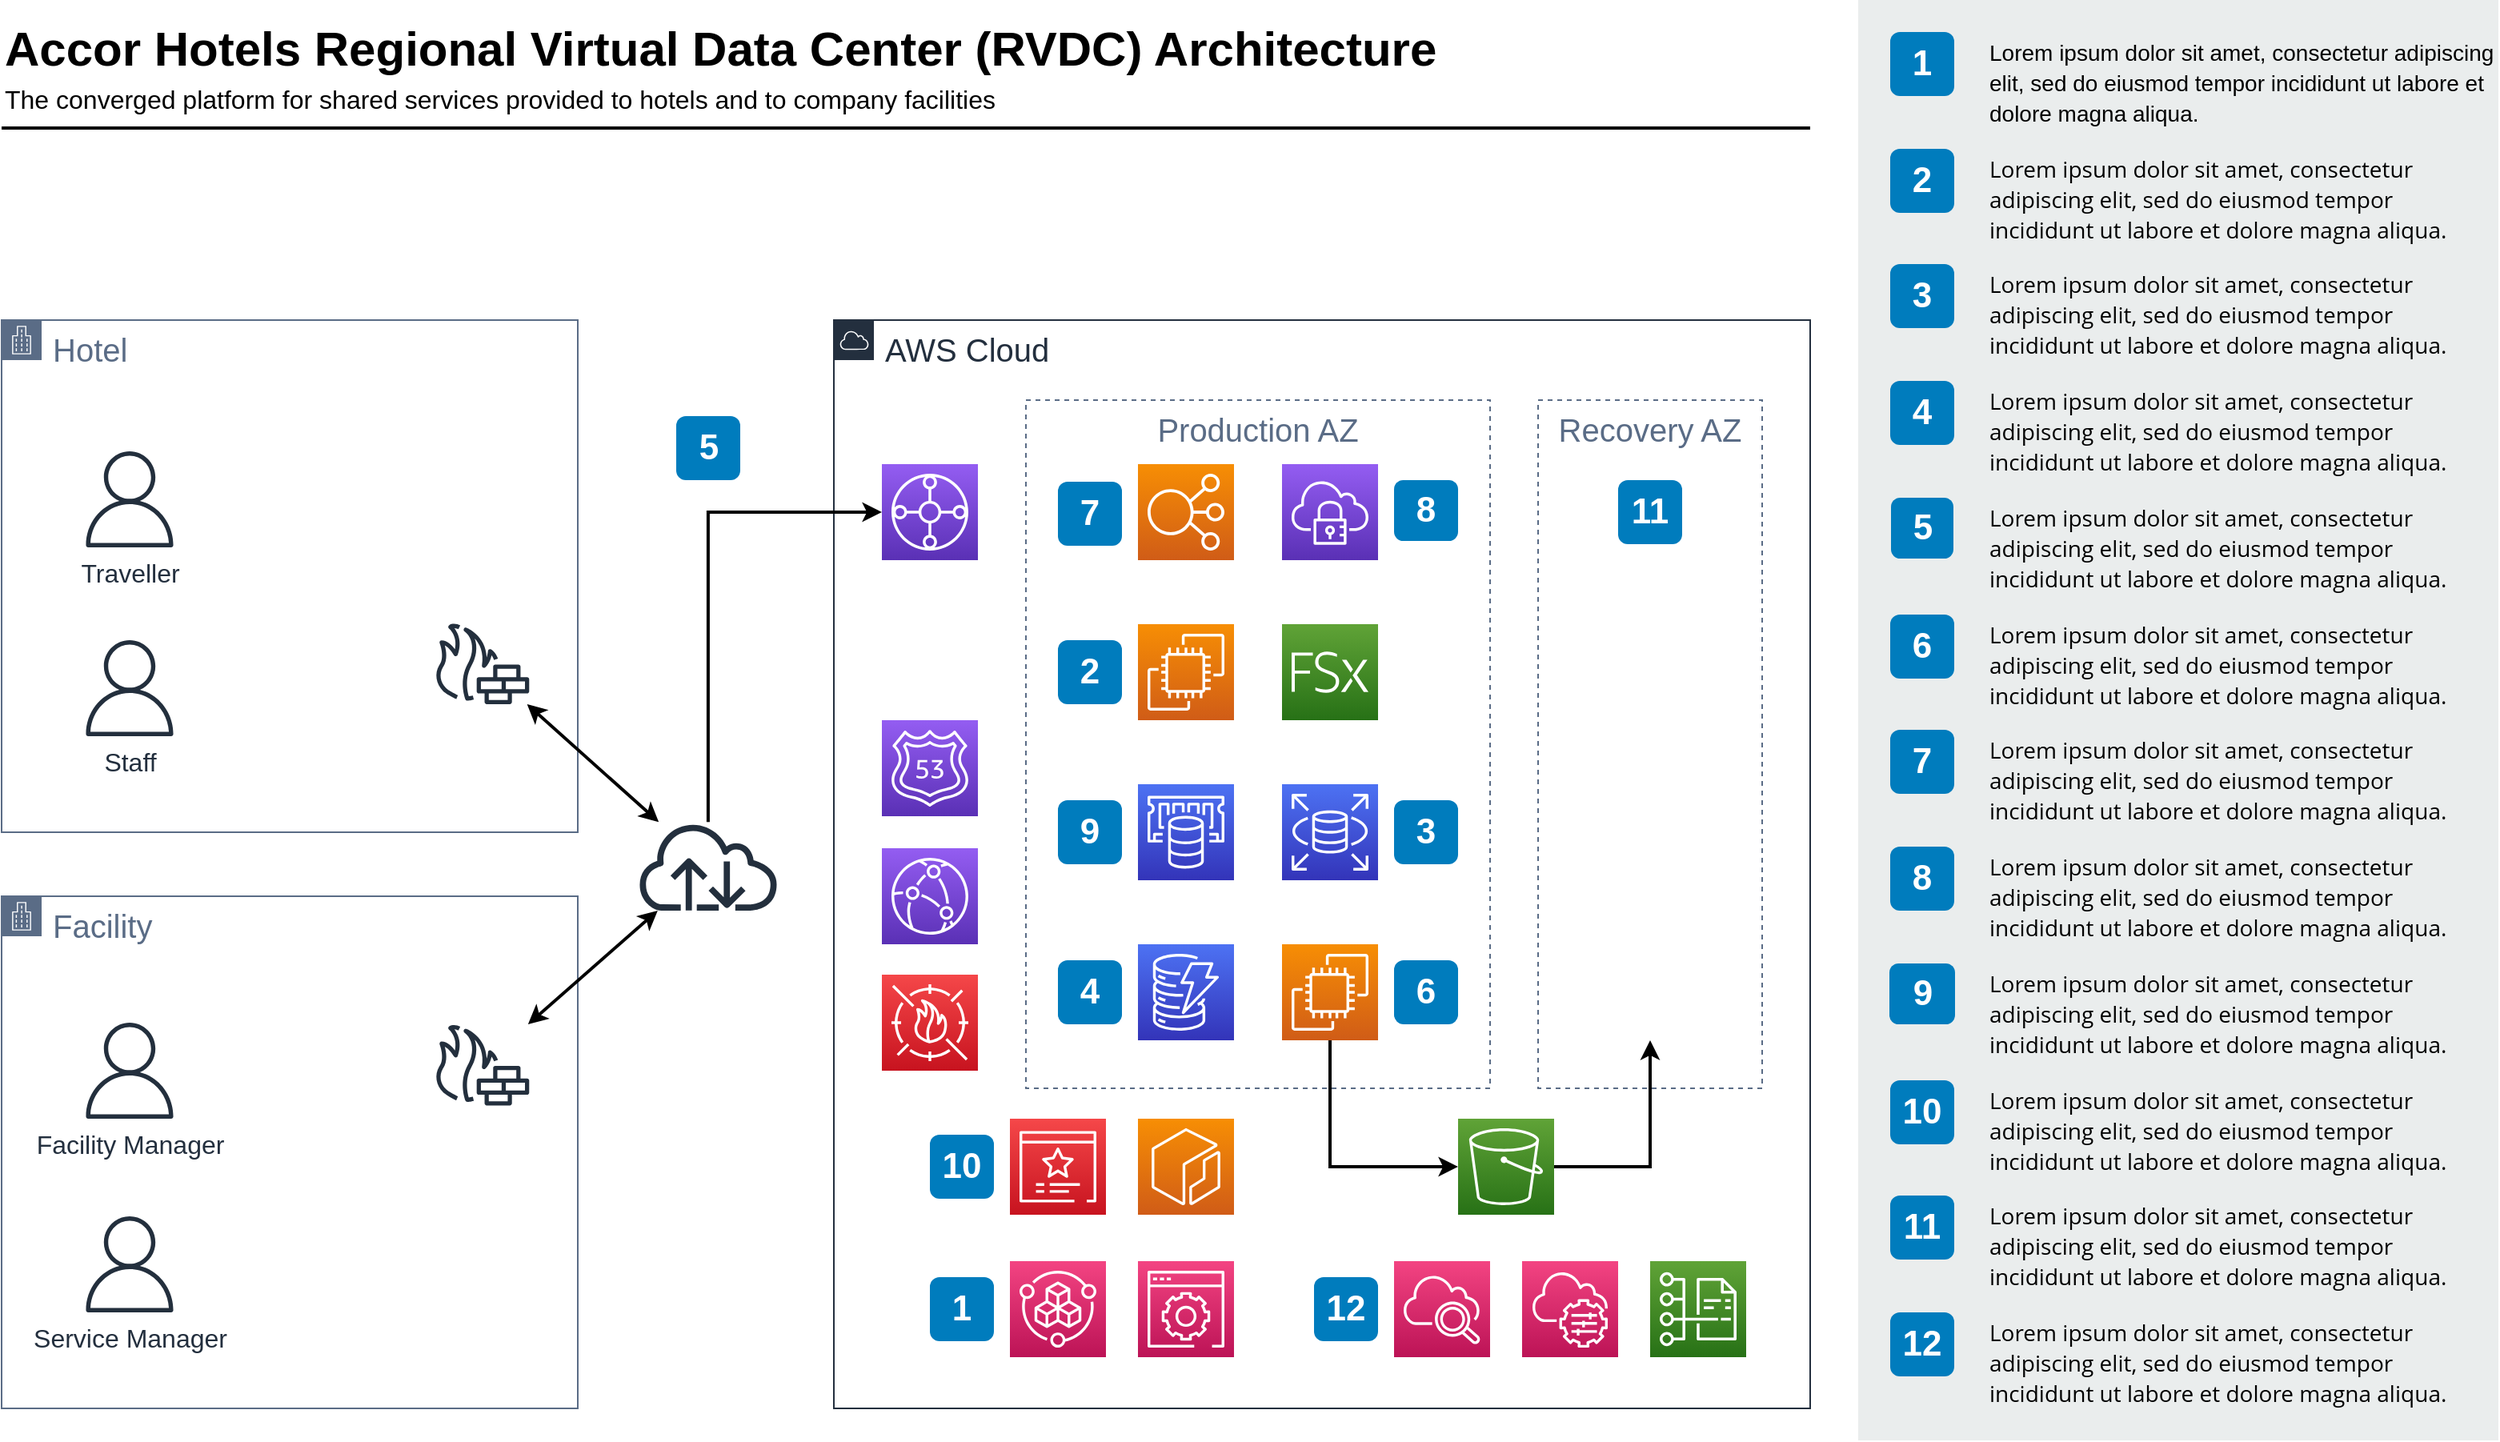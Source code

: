 <mxfile version="19.0.3" type="device"><diagram id="Ht1M8jgEwFfnCIfOTk4-" name="Page-1"><mxGraphModel dx="2861" dy="929" grid="1" gridSize="10" guides="1" tooltips="1" connect="1" arrows="1" fold="1" page="1" pageScale="1" pageWidth="1600" pageHeight="900" math="0" shadow="0"><root><mxCell id="0"/><mxCell id="1" parent="0"/><mxCell id="-QjtrjUzRDEMRZ5MF8oH-47" value="Accor Hotels Regional Virtual Data Center (RVDC) Architecture" style="text;html=1;resizable=0;points=[];autosize=1;align=left;verticalAlign=top;spacingTop=-4;fontSize=30;fontStyle=1" parent="1" vertex="1"><mxGeometry x="-1560" y="10" width="910" height="40" as="geometry"/></mxCell><mxCell id="-QjtrjUzRDEMRZ5MF8oH-48" value="The converged platform for shared services provided to hotels and to company facilities" style="text;html=1;resizable=0;points=[];autosize=1;align=left;verticalAlign=top;spacingTop=-4;fontSize=16;" parent="1" vertex="1"><mxGeometry x="-1560" y="50" width="630" height="20" as="geometry"/></mxCell><mxCell id="SCVMTBWpLvtzJIhz15lM-1" value="" style="line;strokeWidth=2;html=1;fontSize=14;" parent="1" vertex="1"><mxGeometry x="-1560" y="75" width="1130" height="10" as="geometry"/></mxCell><mxCell id="7OVz4w7n9kzEPWy-4BBC-3" value="" style="rounded=0;whiteSpace=wrap;html=1;fillColor=#EAEDED;fontSize=22;fontColor=#FFFFFF;strokeColor=none;labelBackgroundColor=none;" parent="1" vertex="1"><mxGeometry x="-400" width="400" height="900" as="geometry"/></mxCell><mxCell id="thy95dXIdltWPISiTkja-21" value="&lt;font style=&quot;font-size: 20px&quot;&gt;Hotel&lt;/font&gt;" style="points=[[0,0],[0.25,0],[0.5,0],[0.75,0],[1,0],[1,0.25],[1,0.5],[1,0.75],[1,1],[0.75,1],[0.5,1],[0.25,1],[0,1],[0,0.75],[0,0.5],[0,0.25]];outlineConnect=0;gradientColor=none;html=1;whiteSpace=wrap;fontSize=12;fontStyle=0;container=1;pointerEvents=0;collapsible=0;recursiveResize=0;shape=mxgraph.aws4.group;grIcon=mxgraph.aws4.group_corporate_data_center;strokeColor=#5A6C86;fillColor=none;verticalAlign=top;align=left;spacingLeft=30;fontColor=#5A6C86;dashed=0;" parent="1" vertex="1"><mxGeometry x="-1560" y="200" width="360" height="320" as="geometry"/></mxCell><mxCell id="thy95dXIdltWPISiTkja-30" value="" style="sketch=0;outlineConnect=0;fontColor=#232F3E;gradientColor=none;fillColor=#232F3D;strokeColor=none;dashed=0;verticalLabelPosition=bottom;verticalAlign=top;align=center;html=1;fontSize=12;fontStyle=0;aspect=fixed;pointerEvents=1;shape=mxgraph.aws4.generic_firewall;" parent="thy95dXIdltWPISiTkja-21" vertex="1"><mxGeometry x="270" y="189.3" width="60" height="50.7" as="geometry"/></mxCell><mxCell id="_SHVdlXb1RYFHj3dA5XB-9" value="&lt;font style=&quot;font-size: 16px;&quot;&gt;Traveller&lt;/font&gt;" style="sketch=0;outlineConnect=0;fontColor=#232F3E;gradientColor=none;fillColor=#232F3D;strokeColor=none;dashed=0;verticalLabelPosition=bottom;verticalAlign=top;align=center;html=1;fontSize=12;fontStyle=0;aspect=fixed;pointerEvents=1;shape=mxgraph.aws4.user;labelBackgroundColor=none;fontFamily=Helvetica;" vertex="1" parent="thy95dXIdltWPISiTkja-21"><mxGeometry x="50" y="82" width="60" height="60" as="geometry"/></mxCell><mxCell id="_SHVdlXb1RYFHj3dA5XB-10" value="&lt;font style=&quot;font-size: 16px;&quot;&gt;Staff&lt;/font&gt;" style="sketch=0;outlineConnect=0;fontColor=#232F3E;gradientColor=none;fillColor=#232F3D;strokeColor=none;dashed=0;verticalLabelPosition=bottom;verticalAlign=top;align=center;html=1;fontSize=12;fontStyle=0;aspect=fixed;pointerEvents=1;shape=mxgraph.aws4.user;labelBackgroundColor=none;fontFamily=Helvetica;" vertex="1" parent="thy95dXIdltWPISiTkja-21"><mxGeometry x="50" y="200" width="60" height="60" as="geometry"/></mxCell><mxCell id="thy95dXIdltWPISiTkja-22" value="&lt;font style=&quot;font-size: 20px&quot;&gt;AWS Cloud&lt;/font&gt;" style="points=[[0,0],[0.25,0],[0.5,0],[0.75,0],[1,0],[1,0.25],[1,0.5],[1,0.75],[1,1],[0.75,1],[0.5,1],[0.25,1],[0,1],[0,0.75],[0,0.5],[0,0.25]];outlineConnect=0;gradientColor=none;html=1;whiteSpace=wrap;fontSize=12;fontStyle=0;container=1;pointerEvents=0;collapsible=0;recursiveResize=0;shape=mxgraph.aws4.group;grIcon=mxgraph.aws4.group_aws_cloud;strokeColor=#232F3E;fillColor=none;verticalAlign=top;align=left;spacingLeft=30;fontColor=#232F3E;dashed=0;" parent="1" vertex="1"><mxGeometry x="-1040" y="200" width="610" height="680" as="geometry"/></mxCell><mxCell id="thy95dXIdltWPISiTkja-32" value="Production AZ" style="fillColor=none;strokeColor=#5A6C86;dashed=1;verticalAlign=top;fontStyle=0;fontColor=#5A6C86;fontSize=20;" parent="thy95dXIdltWPISiTkja-22" vertex="1"><mxGeometry x="120" y="50" width="290" height="430" as="geometry"/></mxCell><mxCell id="thy95dXIdltWPISiTkja-25" value="" style="sketch=0;points=[[0,0,0],[0.25,0,0],[0.5,0,0],[0.75,0,0],[1,0,0],[0,1,0],[0.25,1,0],[0.5,1,0],[0.75,1,0],[1,1,0],[0,0.25,0],[0,0.5,0],[0,0.75,0],[1,0.25,0],[1,0.5,0],[1,0.75,0]];outlineConnect=0;fontColor=#232F3E;gradientColor=#945DF2;gradientDirection=north;fillColor=#5A30B5;strokeColor=#ffffff;dashed=0;verticalLabelPosition=bottom;verticalAlign=top;align=center;html=1;fontSize=12;fontStyle=0;aspect=fixed;shape=mxgraph.aws4.resourceIcon;resIcon=mxgraph.aws4.client_vpn;" parent="thy95dXIdltWPISiTkja-22" vertex="1"><mxGeometry x="280" y="90" width="60" height="60" as="geometry"/></mxCell><mxCell id="thy95dXIdltWPISiTkja-33" value="Recovery AZ" style="fillColor=none;strokeColor=#5A6C86;dashed=1;verticalAlign=top;fontStyle=0;fontColor=#5A6C86;fontSize=20;" parent="thy95dXIdltWPISiTkja-22" vertex="1"><mxGeometry x="440" y="50" width="140" height="430" as="geometry"/></mxCell><mxCell id="thy95dXIdltWPISiTkja-26" value="" style="sketch=0;points=[[0,0,0],[0.25,0,0],[0.5,0,0],[0.75,0,0],[1,0,0],[0,1,0],[0.25,1,0],[0.5,1,0],[0.75,1,0],[1,1,0],[0,0.25,0],[0,0.5,0],[0,0.75,0],[1,0.25,0],[1,0.5,0],[1,0.75,0]];outlineConnect=0;fontColor=#232F3E;gradientColor=#F78E04;gradientDirection=north;fillColor=#D05C17;strokeColor=#ffffff;dashed=0;verticalLabelPosition=bottom;verticalAlign=top;align=center;html=1;fontSize=12;fontStyle=0;aspect=fixed;shape=mxgraph.aws4.resourceIcon;resIcon=mxgraph.aws4.elastic_load_balancing;" parent="thy95dXIdltWPISiTkja-22" vertex="1"><mxGeometry x="190" y="90" width="60" height="60" as="geometry"/></mxCell><mxCell id="thy95dXIdltWPISiTkja-34" value="" style="sketch=0;points=[[0,0,0],[0.25,0,0],[0.5,0,0],[0.75,0,0],[1,0,0],[0,1,0],[0.25,1,0],[0.5,1,0],[0.75,1,0],[1,1,0],[0,0.25,0],[0,0.5,0],[0,0.75,0],[1,0.25,0],[1,0.5,0],[1,0.75,0]];outlineConnect=0;fontColor=#232F3E;gradientColor=#60A337;gradientDirection=north;fillColor=#277116;strokeColor=#ffffff;dashed=0;verticalLabelPosition=bottom;verticalAlign=top;align=center;html=1;fontSize=12;fontStyle=0;aspect=fixed;shape=mxgraph.aws4.resourceIcon;resIcon=mxgraph.aws4.cost_and_usage_report;" parent="thy95dXIdltWPISiTkja-22" vertex="1"><mxGeometry x="510" y="588" width="60" height="60" as="geometry"/></mxCell><mxCell id="thy95dXIdltWPISiTkja-35" value="" style="sketch=0;points=[[0,0,0],[0.25,0,0],[0.5,0,0],[0.75,0,0],[1,0,0],[0,1,0],[0.25,1,0],[0.5,1,0],[0.75,1,0],[1,1,0],[0,0.25,0],[0,0.5,0],[0,0.75,0],[1,0.25,0],[1,0.5,0],[1,0.75,0]];outlineConnect=0;fontColor=#232F3E;gradientColor=#F78E04;gradientDirection=north;fillColor=#D05C17;strokeColor=#ffffff;dashed=0;verticalLabelPosition=bottom;verticalAlign=top;align=center;html=1;fontSize=12;fontStyle=0;aspect=fixed;shape=mxgraph.aws4.resourceIcon;resIcon=mxgraph.aws4.ec2;" parent="thy95dXIdltWPISiTkja-22" vertex="1"><mxGeometry x="190" y="190" width="60" height="60" as="geometry"/></mxCell><mxCell id="thy95dXIdltWPISiTkja-36" value="" style="sketch=0;points=[[0,0,0],[0.25,0,0],[0.5,0,0],[0.75,0,0],[1,0,0],[0,1,0],[0.25,1,0],[0.5,1,0],[0.75,1,0],[1,1,0],[0,0.25,0],[0,0.5,0],[0,0.75,0],[1,0.25,0],[1,0.5,0],[1,0.75,0]];outlineConnect=0;fontColor=#232F3E;gradientColor=#4D72F3;gradientDirection=north;fillColor=#3334B9;strokeColor=#ffffff;dashed=0;verticalLabelPosition=bottom;verticalAlign=top;align=center;html=1;fontSize=12;fontStyle=0;aspect=fixed;shape=mxgraph.aws4.resourceIcon;resIcon=mxgraph.aws4.rds;" parent="thy95dXIdltWPISiTkja-22" vertex="1"><mxGeometry x="280" y="290" width="60" height="60" as="geometry"/></mxCell><mxCell id="thy95dXIdltWPISiTkja-28" value="" style="sketch=0;points=[[0,0,0],[0.25,0,0],[0.5,0,0],[0.75,0,0],[1,0,0],[0,1,0],[0.25,1,0],[0.5,1,0],[0.75,1,0],[1,1,0],[0,0.25,0],[0,0.5,0],[0,0.75,0],[1,0.25,0],[1,0.5,0],[1,0.75,0]];outlineConnect=0;fontColor=#232F3E;gradientColor=#945DF2;gradientDirection=north;fillColor=#5A30B5;strokeColor=#ffffff;dashed=0;verticalLabelPosition=bottom;verticalAlign=top;align=center;html=1;fontSize=12;fontStyle=0;aspect=fixed;shape=mxgraph.aws4.resourceIcon;resIcon=mxgraph.aws4.cloudfront;" parent="thy95dXIdltWPISiTkja-22" vertex="1"><mxGeometry x="30" y="330" width="60" height="60" as="geometry"/></mxCell><mxCell id="thy95dXIdltWPISiTkja-47" value="" style="sketch=0;points=[[0,0,0],[0.25,0,0],[0.5,0,0],[0.75,0,0],[1,0,0],[0,1,0],[0.25,1,0],[0.5,1,0],[0.75,1,0],[1,1,0],[0,0.25,0],[0,0.5,0],[0,0.75,0],[1,0.25,0],[1,0.5,0],[1,0.75,0]];outlineConnect=0;fontColor=#232F3E;gradientColor=#4D72F3;gradientDirection=north;fillColor=#3334B9;strokeColor=#ffffff;dashed=0;verticalLabelPosition=bottom;verticalAlign=top;align=center;html=1;fontSize=12;fontStyle=0;aspect=fixed;shape=mxgraph.aws4.resourceIcon;resIcon=mxgraph.aws4.elasticache;" parent="thy95dXIdltWPISiTkja-22" vertex="1"><mxGeometry x="190" y="290" width="60" height="60" as="geometry"/></mxCell><mxCell id="thy95dXIdltWPISiTkja-48" value="" style="sketch=0;points=[[0,0,0],[0.25,0,0],[0.5,0,0],[0.75,0,0],[1,0,0],[0,1,0],[0.25,1,0],[0.5,1,0],[0.75,1,0],[1,1,0],[0,0.25,0],[0,0.5,0],[0,0.75,0],[1,0.25,0],[1,0.5,0],[1,0.75,0]];outlineConnect=0;fontColor=#232F3E;gradientColor=#4D72F3;gradientDirection=north;fillColor=#3334B9;strokeColor=#ffffff;dashed=0;verticalLabelPosition=bottom;verticalAlign=top;align=center;html=1;fontSize=12;fontStyle=0;aspect=fixed;shape=mxgraph.aws4.resourceIcon;resIcon=mxgraph.aws4.dynamodb;" parent="thy95dXIdltWPISiTkja-22" vertex="1"><mxGeometry x="190" y="390" width="60" height="60" as="geometry"/></mxCell><mxCell id="thy95dXIdltWPISiTkja-49" value="" style="sketch=0;points=[[0,0,0],[0.25,0,0],[0.5,0,0],[0.75,0,0],[1,0,0],[0,1,0],[0.25,1,0],[0.5,1,0],[0.75,1,0],[1,1,0],[0,0.25,0],[0,0.5,0],[0,0.75,0],[1,0.25,0],[1,0.5,0],[1,0.75,0]];outlineConnect=0;fontColor=#232F3E;gradientColor=#945DF2;gradientDirection=north;fillColor=#5A30B5;strokeColor=#ffffff;dashed=0;verticalLabelPosition=bottom;verticalAlign=top;align=center;html=1;fontSize=12;fontStyle=0;aspect=fixed;shape=mxgraph.aws4.resourceIcon;resIcon=mxgraph.aws4.route_53;" parent="thy95dXIdltWPISiTkja-22" vertex="1"><mxGeometry x="30" y="250" width="60" height="60" as="geometry"/></mxCell><mxCell id="thy95dXIdltWPISiTkja-50" value="" style="sketch=0;points=[[0,0,0],[0.25,0,0],[0.5,0,0],[0.75,0,0],[1,0,0],[0,1,0],[0.25,1,0],[0.5,1,0],[0.75,1,0],[1,1,0],[0,0.25,0],[0,0.5,0],[0,0.75,0],[1,0.25,0],[1,0.5,0],[1,0.75,0]];outlineConnect=0;fontColor=#232F3E;gradientColor=#60A337;gradientDirection=north;fillColor=#277116;strokeColor=#ffffff;dashed=0;verticalLabelPosition=bottom;verticalAlign=top;align=center;html=1;fontSize=12;fontStyle=0;aspect=fixed;shape=mxgraph.aws4.resourceIcon;resIcon=mxgraph.aws4.s3;" parent="thy95dXIdltWPISiTkja-22" vertex="1"><mxGeometry x="390" y="499" width="60" height="60" as="geometry"/></mxCell><mxCell id="thy95dXIdltWPISiTkja-51" value="" style="sketch=0;points=[[0,0,0],[0.25,0,0],[0.5,0,0],[0.75,0,0],[1,0,0],[0,1,0],[0.25,1,0],[0.5,1,0],[0.75,1,0],[1,1,0],[0,0.25,0],[0,0.5,0],[0,0.75,0],[1,0.25,0],[1,0.5,0],[1,0.75,0]];outlineConnect=0;fontColor=#232F3E;gradientColor=#F54749;gradientDirection=north;fillColor=#C7131F;strokeColor=#ffffff;dashed=0;verticalLabelPosition=bottom;verticalAlign=top;align=center;html=1;fontSize=12;fontStyle=0;aspect=fixed;shape=mxgraph.aws4.resourceIcon;resIcon=mxgraph.aws4.certificate_manager_3;" parent="thy95dXIdltWPISiTkja-22" vertex="1"><mxGeometry x="110" y="499" width="60" height="60" as="geometry"/></mxCell><mxCell id="Vth48TFMiV9mUQFnKKLV-35" value="" style="sketch=0;points=[[0,0,0],[0.25,0,0],[0.5,0,0],[0.75,0,0],[1,0,0],[0,1,0],[0.25,1,0],[0.5,1,0],[0.75,1,0],[1,1,0],[0,0.25,0],[0,0.5,0],[0,0.75,0],[1,0.25,0],[1,0.5,0],[1,0.75,0]];outlineConnect=0;fontColor=#232F3E;gradientColor=#F78E04;gradientDirection=north;fillColor=#D05C17;strokeColor=#ffffff;dashed=0;verticalLabelPosition=bottom;verticalAlign=top;align=center;html=1;fontSize=12;fontStyle=0;aspect=fixed;shape=mxgraph.aws4.resourceIcon;resIcon=mxgraph.aws4.ec2;" parent="thy95dXIdltWPISiTkja-22" vertex="1"><mxGeometry x="280" y="390" width="60" height="60" as="geometry"/></mxCell><mxCell id="Vth48TFMiV9mUQFnKKLV-37" style="edgeStyle=orthogonalEdgeStyle;rounded=0;orthogonalLoop=1;jettySize=auto;html=1;exitX=0.5;exitY=1;exitDx=0;exitDy=0;fontSize=16;strokeWidth=2;" parent="thy95dXIdltWPISiTkja-22" source="thy95dXIdltWPISiTkja-33" target="thy95dXIdltWPISiTkja-33" edge="1"><mxGeometry relative="1" as="geometry"/></mxCell><mxCell id="Vth48TFMiV9mUQFnKKLV-39" value="" style="sketch=0;points=[[0,0,0],[0.25,0,0],[0.5,0,0],[0.75,0,0],[1,0,0],[0,1,0],[0.25,1,0],[0.5,1,0],[0.75,1,0],[1,1,0],[0,0.25,0],[0,0.5,0],[0,0.75,0],[1,0.25,0],[1,0.5,0],[1,0.75,0]];points=[[0,0,0],[0.25,0,0],[0.5,0,0],[0.75,0,0],[1,0,0],[0,1,0],[0.25,1,0],[0.5,1,0],[0.75,1,0],[1,1,0],[0,0.25,0],[0,0.5,0],[0,0.75,0],[1,0.25,0],[1,0.5,0],[1,0.75,0]];outlineConnect=0;fontColor=#232F3E;gradientColor=#F34482;gradientDirection=north;fillColor=#BC1356;strokeColor=#ffffff;dashed=0;verticalLabelPosition=bottom;verticalAlign=top;align=center;html=1;fontSize=12;fontStyle=0;aspect=fixed;shape=mxgraph.aws4.resourceIcon;resIcon=mxgraph.aws4.management_console;" parent="thy95dXIdltWPISiTkja-22" vertex="1"><mxGeometry x="190" y="588" width="60" height="60" as="geometry"/></mxCell><mxCell id="-QjtrjUzRDEMRZ5MF8oH-9" value="1" style="rounded=1;whiteSpace=wrap;html=1;fillColor=#007CBD;strokeColor=none;fontColor=#FFFFFF;fontStyle=1;fontSize=22;" parent="thy95dXIdltWPISiTkja-22" vertex="1"><mxGeometry x="60" y="598" width="40" height="40" as="geometry"/></mxCell><mxCell id="Vth48TFMiV9mUQFnKKLV-40" value="" style="sketch=0;points=[[0,0,0],[0.25,0,0],[0.5,0,0],[0.75,0,0],[1,0,0],[0,1,0],[0.25,1,0],[0.5,1,0],[0.75,1,0],[1,1,0],[0,0.25,0],[0,0.5,0],[0,0.75,0],[1,0.25,0],[1,0.5,0],[1,0.75,0]];points=[[0,0,0],[0.25,0,0],[0.5,0,0],[0.75,0,0],[1,0,0],[0,1,0],[0.25,1,0],[0.5,1,0],[0.75,1,0],[1,1,0],[0,0.25,0],[0,0.5,0],[0,0.75,0],[1,0.25,0],[1,0.5,0],[1,0.75,0]];outlineConnect=0;fontColor=#232F3E;gradientColor=#F34482;gradientDirection=north;fillColor=#BC1356;strokeColor=#ffffff;dashed=0;verticalLabelPosition=bottom;verticalAlign=top;align=center;html=1;fontSize=12;fontStyle=0;aspect=fixed;shape=mxgraph.aws4.resourceIcon;resIcon=mxgraph.aws4.service_catalog;" parent="thy95dXIdltWPISiTkja-22" vertex="1"><mxGeometry x="110" y="588" width="60" height="60" as="geometry"/></mxCell><mxCell id="-QjtrjUzRDEMRZ5MF8oH-27" value="2" style="rounded=1;whiteSpace=wrap;html=1;fillColor=#007CBD;strokeColor=none;fontColor=#FFFFFF;fontStyle=1;fontSize=22;" parent="thy95dXIdltWPISiTkja-22" vertex="1"><mxGeometry x="140" y="200" width="40" height="40" as="geometry"/></mxCell><mxCell id="-QjtrjUzRDEMRZ5MF8oH-28" value="3" style="rounded=1;whiteSpace=wrap;html=1;fillColor=#007CBD;strokeColor=none;fontColor=#FFFFFF;fontStyle=1;fontSize=22;" parent="thy95dXIdltWPISiTkja-22" vertex="1"><mxGeometry x="350" y="300" width="40" height="40" as="geometry"/></mxCell><mxCell id="-QjtrjUzRDEMRZ5MF8oH-29" value="4" style="rounded=1;whiteSpace=wrap;html=1;fillColor=#007CBD;strokeColor=none;fontColor=#FFFFFF;fontStyle=1;fontSize=22;" parent="thy95dXIdltWPISiTkja-22" vertex="1"><mxGeometry x="140" y="400" width="40" height="40" as="geometry"/></mxCell><mxCell id="-QjtrjUzRDEMRZ5MF8oH-31" value="6" style="rounded=1;whiteSpace=wrap;html=1;fillColor=#007CBD;strokeColor=none;fontColor=#FFFFFF;fontStyle=1;fontSize=22;" parent="thy95dXIdltWPISiTkja-22" vertex="1"><mxGeometry x="350" y="400" width="40" height="40" as="geometry"/></mxCell><mxCell id="-QjtrjUzRDEMRZ5MF8oH-33" value="8" style="rounded=1;whiteSpace=wrap;html=1;fillColor=#007CBD;strokeColor=none;fontColor=#FFFFFF;fontStyle=1;fontSize=22;" parent="thy95dXIdltWPISiTkja-22" vertex="1"><mxGeometry x="350" y="100" width="40" height="38" as="geometry"/></mxCell><mxCell id="-QjtrjUzRDEMRZ5MF8oH-34" value="9" style="rounded=1;whiteSpace=wrap;html=1;fillColor=#007CBD;strokeColor=none;fontColor=#FFFFFF;fontStyle=1;fontSize=22;" parent="thy95dXIdltWPISiTkja-22" vertex="1"><mxGeometry x="140" y="300" width="40" height="40" as="geometry"/></mxCell><mxCell id="-QjtrjUzRDEMRZ5MF8oH-35" value="10" style="rounded=1;whiteSpace=wrap;html=1;fillColor=#007CBD;strokeColor=none;fontColor=#FFFFFF;fontStyle=1;fontSize=22;" parent="thy95dXIdltWPISiTkja-22" vertex="1"><mxGeometry x="60" y="509" width="40" height="40" as="geometry"/></mxCell><mxCell id="Vth48TFMiV9mUQFnKKLV-8" value="11" style="rounded=1;whiteSpace=wrap;html=1;fillColor=#007CBD;strokeColor=none;fontColor=#FFFFFF;fontStyle=1;fontSize=22;" parent="thy95dXIdltWPISiTkja-22" vertex="1"><mxGeometry x="490" y="100" width="40" height="40" as="geometry"/></mxCell><mxCell id="Vth48TFMiV9mUQFnKKLV-9" value="12" style="rounded=1;whiteSpace=wrap;html=1;fillColor=#007CBD;strokeColor=none;fontColor=#FFFFFF;fontStyle=1;fontSize=22;" parent="thy95dXIdltWPISiTkja-22" vertex="1"><mxGeometry x="300" y="598" width="40" height="40" as="geometry"/></mxCell><mxCell id="thy95dXIdltWPISiTkja-39" value="" style="sketch=0;points=[[0,0,0],[0.25,0,0],[0.5,0,0],[0.75,0,0],[1,0,0],[0,1,0],[0.25,1,0],[0.5,1,0],[0.75,1,0],[1,1,0],[0,0.25,0],[0,0.5,0],[0,0.75,0],[1,0.25,0],[1,0.5,0],[1,0.75,0]];points=[[0,0,0],[0.25,0,0],[0.5,0,0],[0.75,0,0],[1,0,0],[0,1,0],[0.25,1,0],[0.5,1,0],[0.75,1,0],[1,1,0],[0,0.25,0],[0,0.5,0],[0,0.75,0],[1,0.25,0],[1,0.5,0],[1,0.75,0]];outlineConnect=0;fontColor=#232F3E;gradientColor=#F34482;gradientDirection=north;fillColor=#BC1356;strokeColor=#ffffff;dashed=0;verticalLabelPosition=bottom;verticalAlign=top;align=center;html=1;fontSize=12;fontStyle=0;aspect=fixed;shape=mxgraph.aws4.resourceIcon;resIcon=mxgraph.aws4.systems_manager;" parent="thy95dXIdltWPISiTkja-22" vertex="1"><mxGeometry x="430" y="588" width="60" height="60" as="geometry"/></mxCell><mxCell id="thy95dXIdltWPISiTkja-23" value="" style="sketch=0;points=[[0,0,0],[0.25,0,0],[0.5,0,0],[0.75,0,0],[1,0,0],[0,1,0],[0.25,1,0],[0.5,1,0],[0.75,1,0],[1,1,0],[0,0.25,0],[0,0.5,0],[0,0.75,0],[1,0.25,0],[1,0.5,0],[1,0.75,0]];outlineConnect=0;fontColor=#232F3E;gradientColor=#945DF2;gradientDirection=north;fillColor=#5A30B5;strokeColor=#ffffff;dashed=0;verticalLabelPosition=bottom;verticalAlign=top;align=center;html=1;fontSize=12;fontStyle=0;aspect=fixed;shape=mxgraph.aws4.resourceIcon;resIcon=mxgraph.aws4.transit_gateway;" parent="thy95dXIdltWPISiTkja-22" vertex="1"><mxGeometry x="30" y="90" width="60" height="60" as="geometry"/></mxCell><mxCell id="Vth48TFMiV9mUQFnKKLV-46" value="7" style="rounded=1;whiteSpace=wrap;html=1;fillColor=#007CBD;strokeColor=none;fontColor=#FFFFFF;fontStyle=1;fontSize=22;" parent="thy95dXIdltWPISiTkja-22" vertex="1"><mxGeometry x="140" y="101" width="40" height="40" as="geometry"/></mxCell><mxCell id="thy95dXIdltWPISiTkja-37" value="" style="sketch=0;points=[[0,0,0],[0.25,0,0],[0.5,0,0],[0.75,0,0],[1,0,0],[0,1,0],[0.25,1,0],[0.5,1,0],[0.75,1,0],[1,1,0],[0,0.25,0],[0,0.5,0],[0,0.75,0],[1,0.25,0],[1,0.5,0],[1,0.75,0]];points=[[0,0,0],[0.25,0,0],[0.5,0,0],[0.75,0,0],[1,0,0],[0,1,0],[0.25,1,0],[0.5,1,0],[0.75,1,0],[1,1,0],[0,0.25,0],[0,0.5,0],[0,0.75,0],[1,0.25,0],[1,0.5,0],[1,0.75,0]];outlineConnect=0;fontColor=#232F3E;gradientColor=#F34482;gradientDirection=north;fillColor=#BC1356;strokeColor=#ffffff;dashed=0;verticalLabelPosition=bottom;verticalAlign=top;align=center;html=1;fontSize=12;fontStyle=0;aspect=fixed;shape=mxgraph.aws4.resourceIcon;resIcon=mxgraph.aws4.cloudwatch_2;" parent="thy95dXIdltWPISiTkja-22" vertex="1"><mxGeometry x="350" y="588" width="60" height="60" as="geometry"/></mxCell><mxCell id="thy95dXIdltWPISiTkja-27" value="" style="sketch=0;points=[[0,0,0],[0.25,0,0],[0.5,0,0],[0.75,0,0],[1,0,0],[0,1,0],[0.25,1,0],[0.5,1,0],[0.75,1,0],[1,1,0],[0,0.25,0],[0,0.5,0],[0,0.75,0],[1,0.25,0],[1,0.5,0],[1,0.75,0]];outlineConnect=0;fontColor=#232F3E;gradientColor=#F54749;gradientDirection=north;fillColor=#C7131F;strokeColor=#ffffff;dashed=0;verticalLabelPosition=bottom;verticalAlign=top;align=center;html=1;fontSize=12;fontStyle=0;aspect=fixed;shape=mxgraph.aws4.resourceIcon;resIcon=mxgraph.aws4.waf;" parent="thy95dXIdltWPISiTkja-22" vertex="1"><mxGeometry x="30" y="409" width="60" height="60" as="geometry"/></mxCell><mxCell id="Vth48TFMiV9mUQFnKKLV-47" value="" style="edgeStyle=segmentEdgeStyle;endArrow=classic;html=1;rounded=0;strokeWidth=2;exitX=0.5;exitY=1;exitDx=0;exitDy=0;entryX=0;entryY=0.5;entryDx=0;entryDy=0;entryPerimeter=0;exitPerimeter=0;" parent="thy95dXIdltWPISiTkja-22" source="Vth48TFMiV9mUQFnKKLV-35" target="thy95dXIdltWPISiTkja-50" edge="1"><mxGeometry width="50" height="50" relative="1" as="geometry"><mxPoint x="-240" y="10" as="sourcePoint"/><mxPoint x="-107.802" y="-39.933" as="targetPoint"/><Array as="points"><mxPoint x="310" y="529"/></Array></mxGeometry></mxCell><mxCell id="Vth48TFMiV9mUQFnKKLV-48" value="" style="edgeStyle=segmentEdgeStyle;endArrow=classic;html=1;rounded=0;strokeWidth=2;entryX=0.5;entryY=1;entryDx=0;entryDy=0;entryPerimeter=0;exitX=1;exitY=0.5;exitDx=0;exitDy=0;exitPerimeter=0;" parent="thy95dXIdltWPISiTkja-22" source="thy95dXIdltWPISiTkja-50" edge="1"><mxGeometry width="50" height="50" relative="1" as="geometry"><mxPoint x="15.792" y="-39.933" as="sourcePoint"/><mxPoint x="510" y="450" as="targetPoint"/><Array as="points"><mxPoint x="510" y="529"/></Array></mxGeometry></mxCell><mxCell id="XL07_HWWp-30qPPAdq9H-1" value="" style="sketch=0;points=[[0,0,0],[0.25,0,0],[0.5,0,0],[0.75,0,0],[1,0,0],[0,1,0],[0.25,1,0],[0.5,1,0],[0.75,1,0],[1,1,0],[0,0.25,0],[0,0.5,0],[0,0.75,0],[1,0.25,0],[1,0.5,0],[1,0.75,0]];outlineConnect=0;fontColor=#232F3E;gradientColor=#F78E04;gradientDirection=north;fillColor=#D05C17;strokeColor=#ffffff;dashed=0;verticalLabelPosition=bottom;verticalAlign=top;align=center;html=1;fontSize=12;fontStyle=0;aspect=fixed;shape=mxgraph.aws4.resourceIcon;resIcon=mxgraph.aws4.ecr;" parent="thy95dXIdltWPISiTkja-22" vertex="1"><mxGeometry x="190" y="499" width="60" height="60" as="geometry"/></mxCell><mxCell id="XL07_HWWp-30qPPAdq9H-2" value="" style="sketch=0;points=[[0,0,0],[0.25,0,0],[0.5,0,0],[0.75,0,0],[1,0,0],[0,1,0],[0.25,1,0],[0.5,1,0],[0.75,1,0],[1,1,0],[0,0.25,0],[0,0.5,0],[0,0.75,0],[1,0.25,0],[1,0.5,0],[1,0.75,0]];outlineConnect=0;fontColor=#232F3E;gradientColor=#60A337;gradientDirection=north;fillColor=#277116;strokeColor=#ffffff;dashed=0;verticalLabelPosition=bottom;verticalAlign=top;align=center;html=1;fontSize=12;fontStyle=0;aspect=fixed;shape=mxgraph.aws4.resourceIcon;resIcon=mxgraph.aws4.fsx;" parent="thy95dXIdltWPISiTkja-22" vertex="1"><mxGeometry x="280" y="190" width="60" height="60" as="geometry"/></mxCell><mxCell id="thy95dXIdltWPISiTkja-29" value="" style="sketch=0;outlineConnect=0;fontColor=#232F3E;gradientColor=none;fillColor=#232F3D;strokeColor=none;dashed=0;verticalLabelPosition=bottom;verticalAlign=top;align=center;html=1;fontSize=12;fontStyle=0;aspect=fixed;pointerEvents=1;shape=mxgraph.aws4.internet;" parent="1" vertex="1"><mxGeometry x="-1163.5" y="513.64" width="90" height="55.36" as="geometry"/></mxCell><mxCell id="Vth48TFMiV9mUQFnKKLV-6" value="" style="edgeStyle=segmentEdgeStyle;endArrow=classic;html=1;rounded=0;strokeWidth=2;" parent="1" source="thy95dXIdltWPISiTkja-29" target="thy95dXIdltWPISiTkja-23" edge="1"><mxGeometry width="50" height="50" relative="1" as="geometry"><mxPoint x="-1280" y="210" as="sourcePoint"/><mxPoint x="-1147.802" y="160.067" as="targetPoint"/><Array as="points"><mxPoint x="-1119" y="320"/></Array></mxGeometry></mxCell><mxCell id="-QjtrjUzRDEMRZ5MF8oH-30" value="5" style="rounded=1;whiteSpace=wrap;html=1;fillColor=#007CBD;strokeColor=none;fontColor=#FFFFFF;fontStyle=1;fontSize=22;" parent="1" vertex="1"><mxGeometry x="-1138.5" y="260" width="40" height="40" as="geometry"/></mxCell><mxCell id="_SHVdlXb1RYFHj3dA5XB-1" value="&lt;font style=&quot;font-size: 20px&quot;&gt;Facility&lt;/font&gt;" style="points=[[0,0],[0.25,0],[0.5,0],[0.75,0],[1,0],[1,0.25],[1,0.5],[1,0.75],[1,1],[0.75,1],[0.5,1],[0.25,1],[0,1],[0,0.75],[0,0.5],[0,0.25]];outlineConnect=0;gradientColor=none;html=1;whiteSpace=wrap;fontSize=12;fontStyle=0;container=1;pointerEvents=0;collapsible=0;recursiveResize=0;shape=mxgraph.aws4.group;grIcon=mxgraph.aws4.group_corporate_data_center;strokeColor=#5A6C86;fillColor=none;verticalAlign=top;align=left;spacingLeft=30;fontColor=#5A6C86;dashed=0;" vertex="1" parent="1"><mxGeometry x="-1560" y="560" width="360" height="320" as="geometry"/></mxCell><mxCell id="_SHVdlXb1RYFHj3dA5XB-2" value="" style="sketch=0;outlineConnect=0;fontColor=#232F3E;gradientColor=none;fillColor=#232F3D;strokeColor=none;dashed=0;verticalLabelPosition=bottom;verticalAlign=top;align=center;html=1;fontSize=12;fontStyle=0;aspect=fixed;pointerEvents=1;shape=mxgraph.aws4.generic_firewall;" vertex="1" parent="_SHVdlXb1RYFHj3dA5XB-1"><mxGeometry x="270" y="80" width="60" height="50.7" as="geometry"/></mxCell><mxCell id="_SHVdlXb1RYFHj3dA5XB-11" value="&lt;font style=&quot;font-size: 16px;&quot;&gt;Facility Manager&lt;/font&gt;" style="sketch=0;outlineConnect=0;fontColor=#232F3E;gradientColor=none;fillColor=#232F3D;strokeColor=none;dashed=0;verticalLabelPosition=bottom;verticalAlign=top;align=center;html=1;fontSize=12;fontStyle=0;aspect=fixed;pointerEvents=1;shape=mxgraph.aws4.user;labelBackgroundColor=none;fontFamily=Helvetica;" vertex="1" parent="_SHVdlXb1RYFHj3dA5XB-1"><mxGeometry x="50" y="79" width="60" height="60" as="geometry"/></mxCell><mxCell id="_SHVdlXb1RYFHj3dA5XB-12" value="&lt;font style=&quot;font-size: 16px;&quot;&gt;Service Manager&lt;/font&gt;" style="sketch=0;outlineConnect=0;fontColor=#232F3E;gradientColor=none;fillColor=#232F3D;strokeColor=none;dashed=0;verticalLabelPosition=bottom;verticalAlign=top;align=center;html=1;fontSize=12;fontStyle=0;aspect=fixed;pointerEvents=1;shape=mxgraph.aws4.user;labelBackgroundColor=none;fontFamily=Helvetica;" vertex="1" parent="_SHVdlXb1RYFHj3dA5XB-1"><mxGeometry x="50" y="200" width="60" height="60" as="geometry"/></mxCell><mxCell id="7OVz4w7n9kzEPWy-4BBC-4" value="1" style="rounded=1;whiteSpace=wrap;html=1;fillColor=#007CBD;strokeColor=none;fontColor=#FFFFFF;fontStyle=1;fontSize=22;labelBackgroundColor=none;" parent="1" vertex="1"><mxGeometry x="-380" y="20" width="40" height="40" as="geometry"/></mxCell><mxCell id="7OVz4w7n9kzEPWy-4BBC-13" value="&lt;span style=&quot;font-size: 14px; text-align: justify;&quot;&gt;Lorem ipsum dolor sit amet, consectetur adipiscing elit, sed do eiusmod tempor incididunt ut labore et dolore magna aliqua.&amp;nbsp;&lt;/span&gt;" style="text;html=1;align=left;verticalAlign=top;spacingTop=-4;fontSize=16;labelBackgroundColor=none;whiteSpace=wrap;" parent="1" vertex="1"><mxGeometry x="-320" y="20" width="320" height="40" as="geometry"/></mxCell><mxCell id="7OVz4w7n9kzEPWy-4BBC-5" value="2" style="rounded=1;whiteSpace=wrap;html=1;fillColor=#007CBD;strokeColor=none;fontColor=#FFFFFF;fontStyle=1;fontSize=22;labelBackgroundColor=none;" parent="1" vertex="1"><mxGeometry x="-380" y="93" width="40" height="40" as="geometry"/></mxCell><mxCell id="Vth48TFMiV9mUQFnKKLV-11" value="&lt;span style=&quot;font-family: &amp;quot;Open Sans&amp;quot;, Arial, sans-serif; font-size: 14px; text-align: justify;&quot;&gt;Lorem ipsum dolor sit amet, consectetur adipiscing elit, sed do eiusmod tempor incididunt ut labore et dolore magna aliqua.&amp;nbsp;&lt;/span&gt;" style="text;html=1;align=left;verticalAlign=top;spacingTop=-4;fontSize=16;labelBackgroundColor=none;whiteSpace=wrap;" parent="1" vertex="1"><mxGeometry x="-320" y="93" width="320" height="40" as="geometry"/></mxCell><mxCell id="7OVz4w7n9kzEPWy-4BBC-6" value="3" style="rounded=1;whiteSpace=wrap;html=1;fillColor=#007CBD;strokeColor=none;fontColor=#FFFFFF;fontStyle=1;fontSize=22;labelBackgroundColor=none;" parent="1" vertex="1"><mxGeometry x="-380" y="165" width="40" height="40" as="geometry"/></mxCell><mxCell id="Vth48TFMiV9mUQFnKKLV-13" value="&lt;span style=&quot;font-family: &amp;quot;Open Sans&amp;quot;, Arial, sans-serif; font-size: 14px; text-align: justify;&quot;&gt;Lorem ipsum dolor sit amet, consectetur adipiscing elit, sed do eiusmod tempor incididunt ut labore et dolore magna aliqua.&amp;nbsp;&lt;/span&gt;" style="text;html=1;align=left;verticalAlign=top;spacingTop=-4;fontSize=16;labelBackgroundColor=none;whiteSpace=wrap;" parent="1" vertex="1"><mxGeometry x="-320" y="165" width="320" height="40" as="geometry"/></mxCell><mxCell id="7OVz4w7n9kzEPWy-4BBC-7" value="4" style="rounded=1;whiteSpace=wrap;html=1;fillColor=#007CBD;strokeColor=none;fontColor=#FFFFFF;fontStyle=1;fontSize=22;labelBackgroundColor=none;" parent="1" vertex="1"><mxGeometry x="-380" y="238" width="40" height="40" as="geometry"/></mxCell><mxCell id="Vth48TFMiV9mUQFnKKLV-14" value="&lt;span style=&quot;font-family: &amp;quot;Open Sans&amp;quot;, Arial, sans-serif; font-size: 14px; text-align: justify;&quot;&gt;Lorem ipsum dolor sit amet, consectetur adipiscing elit, sed do eiusmod tempor incididunt ut labore et dolore magna aliqua.&amp;nbsp;&lt;/span&gt;" style="text;html=1;align=left;verticalAlign=top;spacingTop=-4;fontSize=16;labelBackgroundColor=none;whiteSpace=wrap;" parent="1" vertex="1"><mxGeometry x="-320" y="238" width="320" height="40" as="geometry"/></mxCell><mxCell id="7OVz4w7n9kzEPWy-4BBC-8" value="5" style="rounded=1;whiteSpace=wrap;html=1;fillColor=#007CBD;strokeColor=none;fontColor=#FFFFFF;fontStyle=1;fontSize=22;labelBackgroundColor=none;" parent="1" vertex="1"><mxGeometry x="-379.5" y="311" width="39" height="38" as="geometry"/></mxCell><mxCell id="Vth48TFMiV9mUQFnKKLV-15" value="&lt;span style=&quot;font-family: &amp;quot;Open Sans&amp;quot;, Arial, sans-serif; font-size: 14px; text-align: justify;&quot;&gt;Lorem ipsum dolor sit amet, consectetur adipiscing elit, sed do eiusmod tempor incididunt ut labore et dolore magna aliqua.&amp;nbsp;&lt;/span&gt;" style="text;html=1;align=left;verticalAlign=top;spacingTop=-4;fontSize=16;labelBackgroundColor=none;whiteSpace=wrap;" parent="1" vertex="1"><mxGeometry x="-320" y="311" width="320" height="40" as="geometry"/></mxCell><mxCell id="7OVz4w7n9kzEPWy-4BBC-9" value="6" style="rounded=1;whiteSpace=wrap;html=1;fillColor=#007CBD;strokeColor=none;fontColor=#FFFFFF;fontStyle=1;fontSize=22;labelBackgroundColor=none;" parent="1" vertex="1"><mxGeometry x="-380" y="384" width="40" height="40" as="geometry"/></mxCell><mxCell id="Vth48TFMiV9mUQFnKKLV-16" value="&lt;span style=&quot;font-family: &amp;quot;Open Sans&amp;quot;, Arial, sans-serif; font-size: 14px; text-align: justify;&quot;&gt;Lorem ipsum dolor sit amet, consectetur adipiscing elit, sed do eiusmod tempor incididunt ut labore et dolore magna aliqua.&amp;nbsp;&lt;/span&gt;" style="text;html=1;align=left;verticalAlign=top;spacingTop=-4;fontSize=16;labelBackgroundColor=none;whiteSpace=wrap;" parent="1" vertex="1"><mxGeometry x="-320" y="384" width="320" height="40" as="geometry"/></mxCell><mxCell id="7OVz4w7n9kzEPWy-4BBC-10" value="7" style="rounded=1;whiteSpace=wrap;html=1;fillColor=#007CBD;strokeColor=none;fontColor=#FFFFFF;fontStyle=1;fontSize=22;labelBackgroundColor=none;" parent="1" vertex="1"><mxGeometry x="-380" y="456" width="40" height="40" as="geometry"/></mxCell><mxCell id="Vth48TFMiV9mUQFnKKLV-17" value="&lt;span style=&quot;font-family: &amp;quot;Open Sans&amp;quot;, Arial, sans-serif; font-size: 14px; text-align: justify;&quot;&gt;Lorem ipsum dolor sit amet, consectetur adipiscing elit, sed do eiusmod tempor incididunt ut labore et dolore magna aliqua.&amp;nbsp;&lt;/span&gt;" style="text;html=1;align=left;verticalAlign=top;spacingTop=-4;fontSize=16;labelBackgroundColor=none;whiteSpace=wrap;" parent="1" vertex="1"><mxGeometry x="-320" y="456" width="320" height="40" as="geometry"/></mxCell><mxCell id="Vth48TFMiV9mUQFnKKLV-18" value="&lt;span style=&quot;font-family: &amp;quot;Open Sans&amp;quot;, Arial, sans-serif; font-size: 14px; text-align: justify;&quot;&gt;Lorem ipsum dolor sit amet, consectetur adipiscing elit, sed do eiusmod tempor incididunt ut labore et dolore magna aliqua.&amp;nbsp;&lt;/span&gt;" style="text;html=1;align=left;verticalAlign=top;spacingTop=-4;fontSize=16;labelBackgroundColor=none;whiteSpace=wrap;" parent="1" vertex="1"><mxGeometry x="-320" y="529" width="320" height="40" as="geometry"/></mxCell><mxCell id="7OVz4w7n9kzEPWy-4BBC-11" value="8" style="rounded=1;whiteSpace=wrap;html=1;fillColor=#007CBD;strokeColor=none;fontColor=#FFFFFF;fontStyle=1;fontSize=22;labelBackgroundColor=none;" parent="1" vertex="1"><mxGeometry x="-380" y="529" width="40" height="40" as="geometry"/></mxCell><mxCell id="7OVz4w7n9kzEPWy-4BBC-12" value="9" style="rounded=1;whiteSpace=wrap;html=1;fillColor=#007CBD;strokeColor=none;fontColor=#FFFFFF;fontStyle=1;fontSize=22;labelBackgroundColor=none;" parent="1" vertex="1"><mxGeometry x="-380.5" y="602" width="41" height="38" as="geometry"/></mxCell><mxCell id="Vth48TFMiV9mUQFnKKLV-19" value="&lt;span style=&quot;font-family: &amp;quot;Open Sans&amp;quot;, Arial, sans-serif; font-size: 14px; text-align: justify;&quot;&gt;Lorem ipsum dolor sit amet, consectetur adipiscing elit, sed do eiusmod tempor incididunt ut labore et dolore magna aliqua.&amp;nbsp;&lt;/span&gt;" style="text;html=1;align=left;verticalAlign=top;spacingTop=-4;fontSize=16;labelBackgroundColor=none;whiteSpace=wrap;" parent="1" vertex="1"><mxGeometry x="-320" y="602" width="320" height="40" as="geometry"/></mxCell><mxCell id="7OVz4w7n9kzEPWy-4BBC-22" value="10" style="rounded=1;whiteSpace=wrap;html=1;fillColor=#007CBD;strokeColor=none;fontColor=#FFFFFF;fontStyle=1;fontSize=22;labelBackgroundColor=none;" parent="1" vertex="1"><mxGeometry x="-380" y="675" width="40" height="40" as="geometry"/></mxCell><mxCell id="Vth48TFMiV9mUQFnKKLV-20" value="&lt;span style=&quot;font-family: &amp;quot;Open Sans&amp;quot;, Arial, sans-serif; font-size: 14px; text-align: justify;&quot;&gt;Lorem ipsum dolor sit amet, consectetur adipiscing elit, sed do eiusmod tempor incididunt ut labore et dolore magna aliqua.&amp;nbsp;&lt;/span&gt;" style="text;html=1;align=left;verticalAlign=top;spacingTop=-4;fontSize=16;labelBackgroundColor=none;whiteSpace=wrap;" parent="1" vertex="1"><mxGeometry x="-320" y="675" width="320" height="40" as="geometry"/></mxCell><mxCell id="Vth48TFMiV9mUQFnKKLV-10" value="11" style="rounded=1;whiteSpace=wrap;html=1;fillColor=#007CBD;strokeColor=none;fontColor=#FFFFFF;fontStyle=1;fontSize=22;labelBackgroundColor=none;" parent="1" vertex="1"><mxGeometry x="-380" y="747" width="40" height="40" as="geometry"/></mxCell><mxCell id="Vth48TFMiV9mUQFnKKLV-21" value="&lt;span style=&quot;font-family: &amp;quot;Open Sans&amp;quot;, Arial, sans-serif; font-size: 14px; text-align: justify;&quot;&gt;Lorem ipsum dolor sit amet, consectetur adipiscing elit, sed do eiusmod tempor incididunt ut labore et dolore magna aliqua.&amp;nbsp;&lt;/span&gt;" style="text;html=1;align=left;verticalAlign=top;spacingTop=-4;fontSize=16;labelBackgroundColor=none;whiteSpace=wrap;" parent="1" vertex="1"><mxGeometry x="-320" y="747" width="320" height="40" as="geometry"/></mxCell><mxCell id="Vth48TFMiV9mUQFnKKLV-7" value="12" style="rounded=1;whiteSpace=wrap;html=1;fillColor=#007CBD;strokeColor=none;fontColor=#FFFFFF;fontStyle=1;fontSize=22;labelBackgroundColor=none;" parent="1" vertex="1"><mxGeometry x="-380" y="820" width="40" height="40" as="geometry"/></mxCell><mxCell id="Vth48TFMiV9mUQFnKKLV-22" value="&lt;span style=&quot;font-family: &amp;quot;Open Sans&amp;quot;, Arial, sans-serif; font-size: 14px; text-align: justify;&quot;&gt;Lorem ipsum dolor sit amet, consectetur adipiscing elit, sed do eiusmod tempor incididunt ut labore et dolore magna aliqua.&amp;nbsp;&lt;/span&gt;" style="text;html=1;align=left;verticalAlign=top;spacingTop=-4;fontSize=16;labelBackgroundColor=none;whiteSpace=wrap;" parent="1" vertex="1"><mxGeometry x="-320" y="820" width="320" height="40" as="geometry"/></mxCell><mxCell id="_SHVdlXb1RYFHj3dA5XB-5" value="" style="endArrow=classic;html=1;rounded=0;fontFamily=Helvetica;strokeWidth=2;startArrow=classic;startFill=1;" edge="1" parent="1" source="thy95dXIdltWPISiTkja-30" target="thy95dXIdltWPISiTkja-29"><mxGeometry width="50" height="50" relative="1" as="geometry"><mxPoint x="-1320" y="510" as="sourcePoint"/><mxPoint x="-1270" y="460" as="targetPoint"/></mxGeometry></mxCell><mxCell id="_SHVdlXb1RYFHj3dA5XB-6" value="" style="endArrow=classic;html=1;rounded=0;fontFamily=Helvetica;strokeWidth=2;startArrow=classic;startFill=1;" edge="1" parent="1" source="_SHVdlXb1RYFHj3dA5XB-2" target="thy95dXIdltWPISiTkja-29"><mxGeometry width="50" height="50" relative="1" as="geometry"><mxPoint x="-1190" y="450" as="sourcePoint"/><mxPoint x="-1130.765" y="523.64" as="targetPoint"/></mxGeometry></mxCell></root></mxGraphModel></diagram></mxfile>